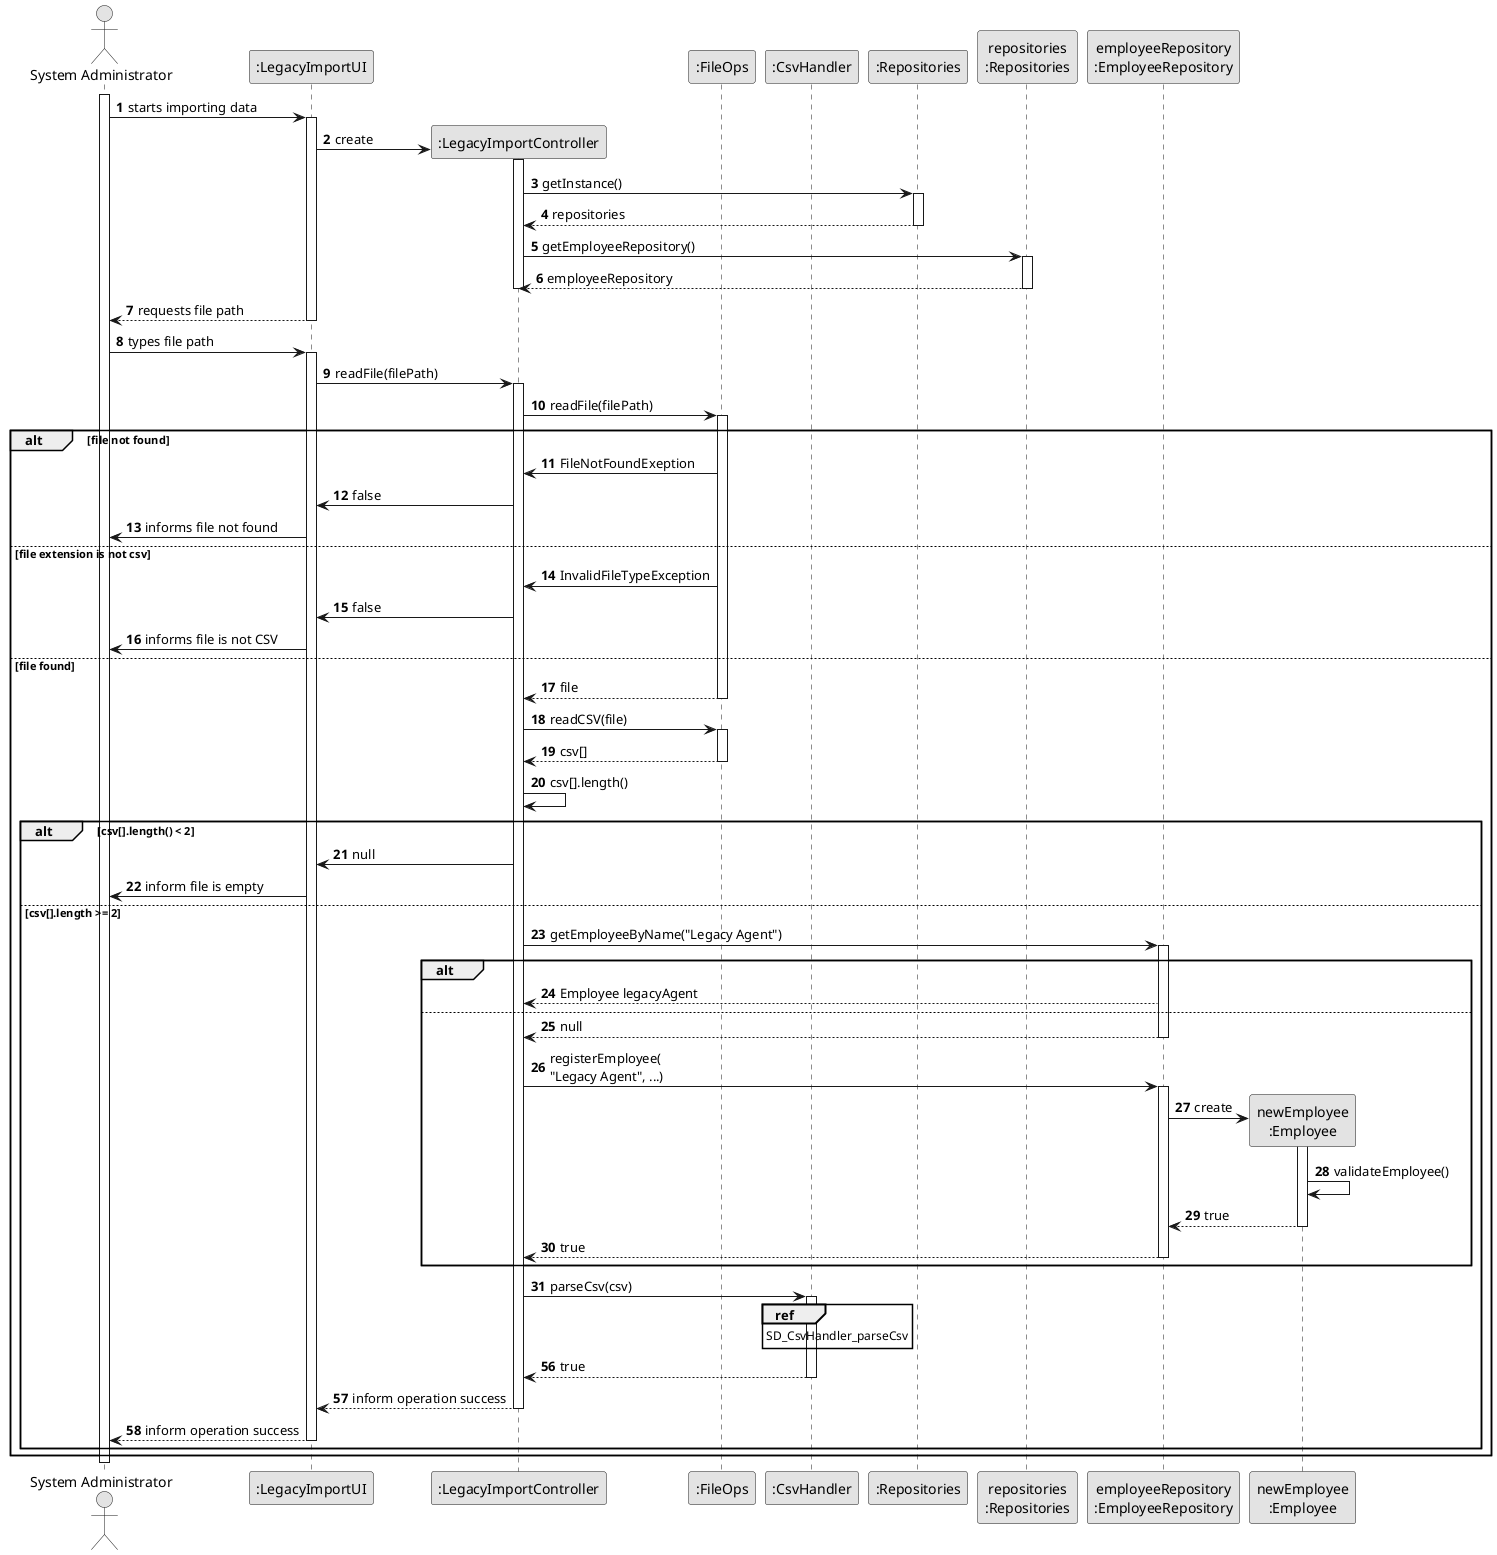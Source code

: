 @startuml
'https://plantuml.com/sequence-diagram

skinparam monochrome true
skinparam shadowing false
autonumber

actor "System Administrator" as sa
participant ":LegacyImportUI" as ui
participant ":LegacyImportController" as ctrl
participant ":FileOps" as fo
participant ":CsvHandler" as ch

participant ":Repositories" as repos
participant "repositories\n:Repositories" as repositories
'participant "announcementRepository\n:AnnouncementRepository" as AnnR
participant "employeeRepository\n:EmployeeRepository" as EmpR
'participant "clientRepository\n:ClientRepository" as CliR
'participant "branchRepository\n:BranchRepository" as BraR
participant "newEmployee\n:Employee" as Emp
'participant ":Announcement" as Ann
'participant ":Property" as Pro

activate sa
sa -> ui: starts importing data
activate ui
ui -> ctrl**: create
activate ctrl
ctrl -> repos: getInstance()
activate repos
return repositories

'ctrl -> repositories: getBranchRepository()
'activate repositories
'return branchRepository

'ctrl -> repositories: getAnnouncementRepository()
'activate repositories
'return announcementRepository

ctrl -> repositories: getEmployeeRepository()
activate repositories
return employeeRepository


''ctrl -> repositories: getClientRepository()
'activate repositories
'return clientRepository
deactivate ctrl

return requests file path

sa -> ui: types file path
activate ui

ui -> ctrl: readFile(filePath)
activate ctrl
'ctrl -> fh**: create
ctrl -> fo: readFile(filePath)
activate fo
alt file not found
fo -> ctrl: FileNotFoundExeption
ctrl -> ui: false
ui -> sa: informs file not found
else file extension is not csv
fo -> ctrl: InvalidFileTypeException
ctrl -> ui: false
ui -> sa: informs file is not CSV
else file found
    return file
ctrl -> fo: readCSV(file)
activate fo
return csv[]

ctrl -> ctrl: csv[].length()
'activate ctrl
alt csv[].length() < 2
ctrl -> ui: null
ui -> sa: inform file is empty
else csv[].length >= 2

ctrl -> EmpR: getEmployeeByName("Legacy Agent")
activate EmpR
alt
    EmpR --> ctrl: Employee legacyAgent
else
    return null
    ctrl -> EmpR: registerEmployee(\n"Legacy Agent", ...)
    activate EmpR
    EmpR -> Emp**: create
    activate Emp
    Emp -> Emp: validateEmployee()
    return true
    return true
end


ctrl -> ch: parseCsv(csv)
activate ch
ref over ch: SD_CsvHandler_parseCsv
autonumber 56
return true
return inform operation success
return inform operation success
end
end



'alt
'    ui --> sa: informs operation success
'else
'    ui --> sa: inform no CSV file found
'else
'    return inform file is empty
'
'end

deactivate sa

@enduml